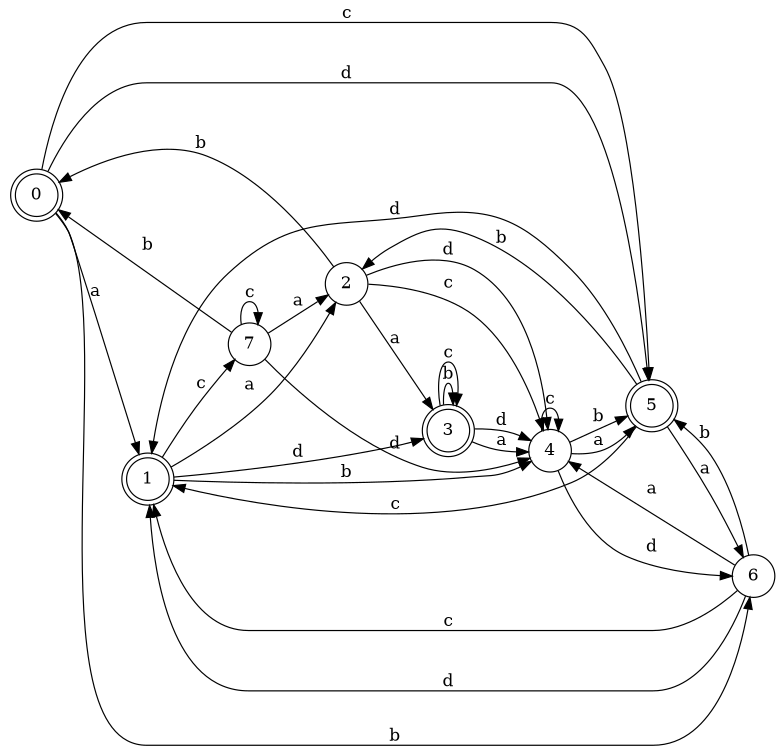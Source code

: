 digraph n7_10 {
__start0 [label="" shape="none"];

rankdir=LR;
size="8,5";

s0 [style="rounded,filled", color="black", fillcolor="white" shape="doublecircle", label="0"];
s1 [style="rounded,filled", color="black", fillcolor="white" shape="doublecircle", label="1"];
s2 [style="filled", color="black", fillcolor="white" shape="circle", label="2"];
s3 [style="rounded,filled", color="black", fillcolor="white" shape="doublecircle", label="3"];
s4 [style="filled", color="black", fillcolor="white" shape="circle", label="4"];
s5 [style="rounded,filled", color="black", fillcolor="white" shape="doublecircle", label="5"];
s6 [style="filled", color="black", fillcolor="white" shape="circle", label="6"];
s7 [style="filled", color="black", fillcolor="white" shape="circle", label="7"];
s0 -> s1 [label="a"];
s0 -> s6 [label="b"];
s0 -> s5 [label="c"];
s0 -> s5 [label="d"];
s1 -> s2 [label="a"];
s1 -> s4 [label="b"];
s1 -> s7 [label="c"];
s1 -> s3 [label="d"];
s2 -> s3 [label="a"];
s2 -> s0 [label="b"];
s2 -> s4 [label="c"];
s2 -> s4 [label="d"];
s3 -> s4 [label="a"];
s3 -> s3 [label="b"];
s3 -> s3 [label="c"];
s3 -> s4 [label="d"];
s4 -> s5 [label="a"];
s4 -> s5 [label="b"];
s4 -> s4 [label="c"];
s4 -> s6 [label="d"];
s5 -> s6 [label="a"];
s5 -> s2 [label="b"];
s5 -> s1 [label="c"];
s5 -> s1 [label="d"];
s6 -> s4 [label="a"];
s6 -> s5 [label="b"];
s6 -> s1 [label="c"];
s6 -> s1 [label="d"];
s7 -> s2 [label="a"];
s7 -> s0 [label="b"];
s7 -> s7 [label="c"];
s7 -> s4 [label="d"];

}